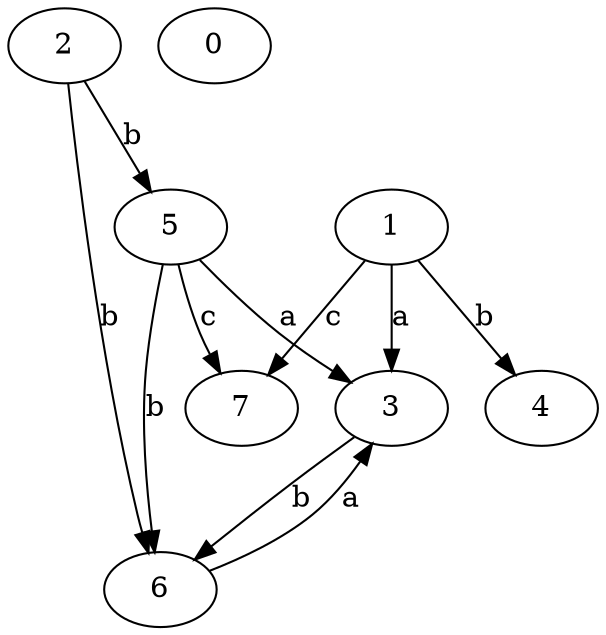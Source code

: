 strict digraph  {
2;
0;
3;
4;
5;
6;
1;
7;
2 -> 5  [label=b];
2 -> 6  [label=b];
3 -> 6  [label=b];
5 -> 3  [label=a];
5 -> 6  [label=b];
5 -> 7  [label=c];
6 -> 3  [label=a];
1 -> 3  [label=a];
1 -> 4  [label=b];
1 -> 7  [label=c];
}
